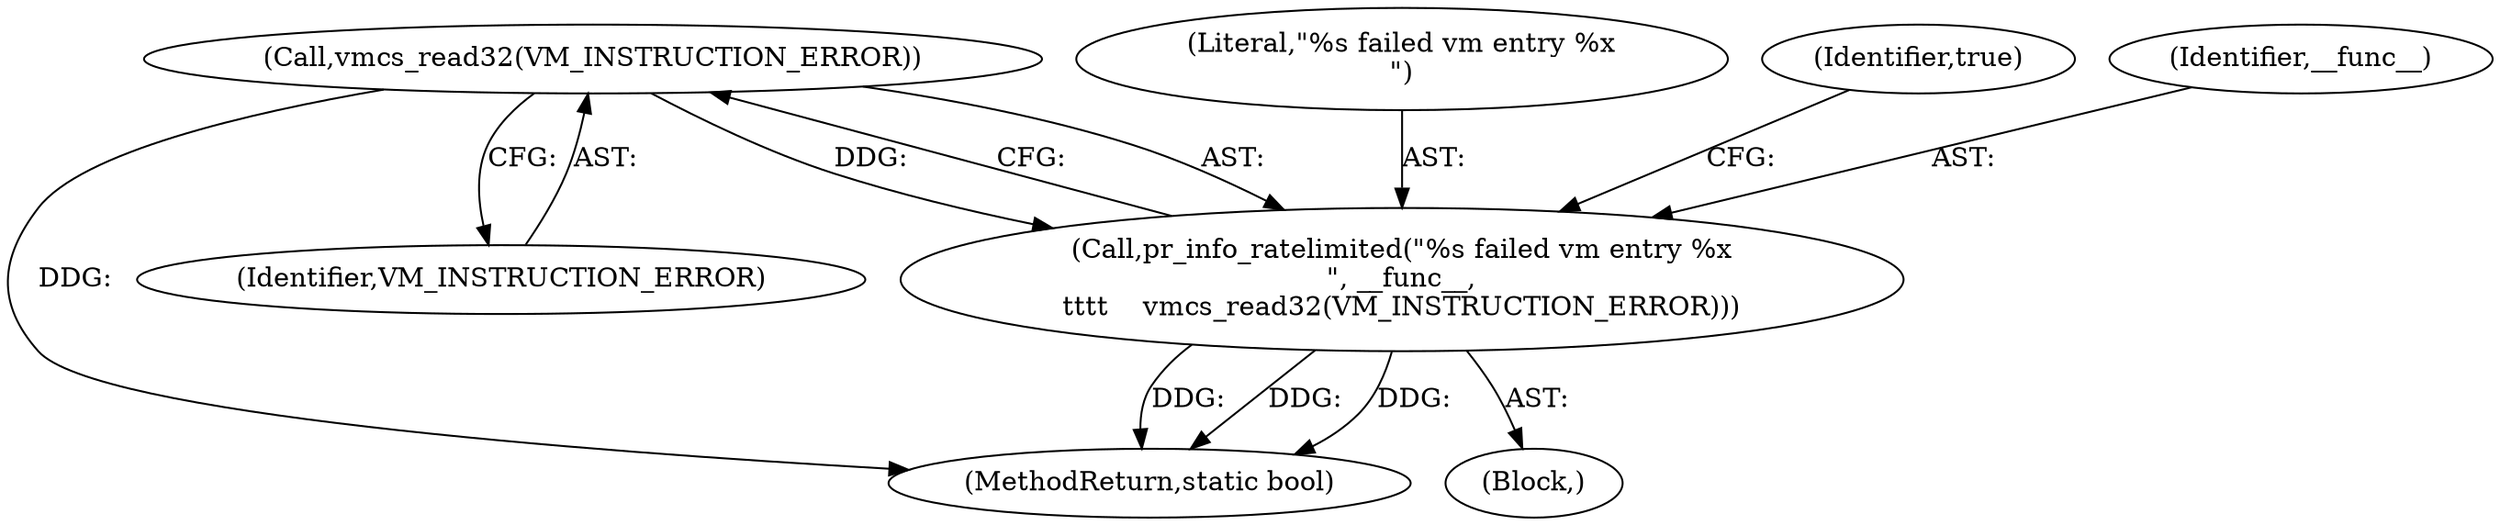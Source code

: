 digraph "0_linux_ef85b67385436ddc1998f45f1d6a210f935b3388_1@API" {
"1000159" [label="(Call,vmcs_read32(VM_INSTRUCTION_ERROR))"];
"1000156" [label="(Call,pr_info_ratelimited(\"%s failed vm entry %x\n\", __func__,\n\t\t\t\t    vmcs_read32(VM_INSTRUCTION_ERROR)))"];
"1000155" [label="(Block,)"];
"1000160" [label="(Identifier,VM_INSTRUCTION_ERROR)"];
"1000156" [label="(Call,pr_info_ratelimited(\"%s failed vm entry %x\n\", __func__,\n\t\t\t\t    vmcs_read32(VM_INSTRUCTION_ERROR)))"];
"1000157" [label="(Literal,\"%s failed vm entry %x\n\")"];
"1000162" [label="(Identifier,true)"];
"1000394" [label="(MethodReturn,static bool)"];
"1000159" [label="(Call,vmcs_read32(VM_INSTRUCTION_ERROR))"];
"1000158" [label="(Identifier,__func__)"];
"1000159" -> "1000156"  [label="AST: "];
"1000159" -> "1000160"  [label="CFG: "];
"1000160" -> "1000159"  [label="AST: "];
"1000156" -> "1000159"  [label="CFG: "];
"1000159" -> "1000394"  [label="DDG: "];
"1000159" -> "1000156"  [label="DDG: "];
"1000156" -> "1000155"  [label="AST: "];
"1000157" -> "1000156"  [label="AST: "];
"1000158" -> "1000156"  [label="AST: "];
"1000162" -> "1000156"  [label="CFG: "];
"1000156" -> "1000394"  [label="DDG: "];
"1000156" -> "1000394"  [label="DDG: "];
"1000156" -> "1000394"  [label="DDG: "];
}
